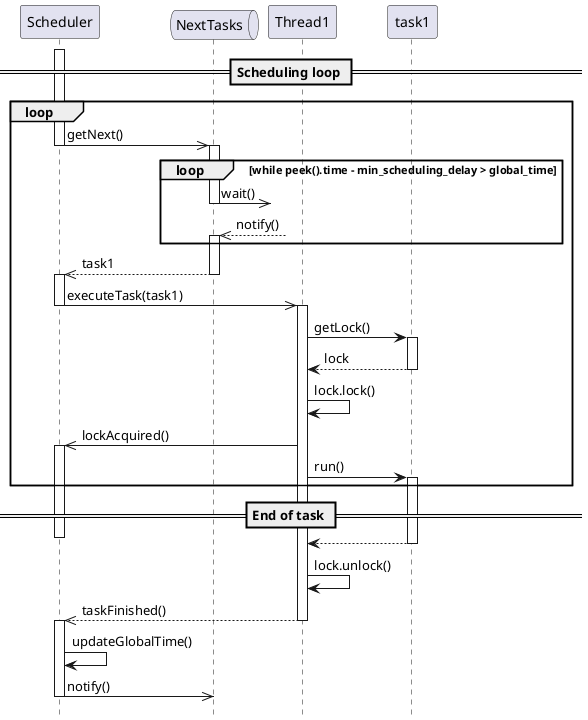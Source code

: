 @startuml
hide footbox
autoactivate off

participant Scheduler
queue NextTasks

== Scheduling loop ==

loop
	activate Scheduler
	Scheduler ->> NextTasks -- : getNext()
	activate NextTasks
	loop while peek().time - min_scheduling_delay > global_time
		NextTasks ->>? : wait()
		deactivate NextTasks
		NextTasks <<--? : notify()
		activate NextTasks
	end
	Scheduler <<-- NextTasks -- : task1
	activate Scheduler
	Scheduler ->> Thread1 -- : executeTask(task1)
	activate Thread1
	Thread1 -> task1 : getLock()
	activate task1
	Thread1 <-- task1 -- : lock
	Thread1 -> Thread1 : lock.lock()
	Thread1 ->> Scheduler : lockAcquired()
	activate Scheduler
	Thread1 -> task1 : run()
	activate task1
end

== End of task ==

deactivate Scheduler
Thread1 <-- task1 --
Thread1 -> Thread1 : lock.unlock()
Thread1 -->> Scheduler -- : taskFinished()
activate Scheduler
Scheduler -> Scheduler : updateGlobalTime()
Scheduler ->> NextTasks : notify()
deactivate Scheduler
@enduml
